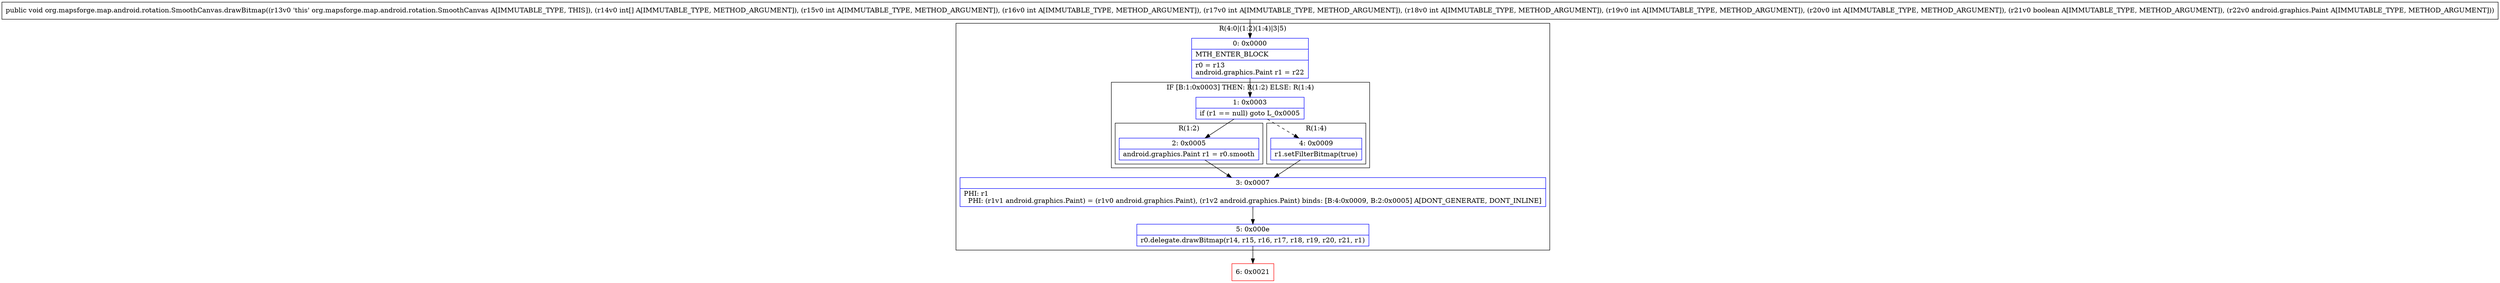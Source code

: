 digraph "CFG fororg.mapsforge.map.android.rotation.SmoothCanvas.drawBitmap([IIIIIIIZLandroid\/graphics\/Paint;)V" {
subgraph cluster_Region_932079083 {
label = "R(4:0|(1:2)(1:4)|3|5)";
node [shape=record,color=blue];
Node_0 [shape=record,label="{0\:\ 0x0000|MTH_ENTER_BLOCK\l|r0 = r13\landroid.graphics.Paint r1 = r22\l}"];
subgraph cluster_IfRegion_1704468499 {
label = "IF [B:1:0x0003] THEN: R(1:2) ELSE: R(1:4)";
node [shape=record,color=blue];
Node_1 [shape=record,label="{1\:\ 0x0003|if (r1 == null) goto L_0x0005\l}"];
subgraph cluster_Region_2034672199 {
label = "R(1:2)";
node [shape=record,color=blue];
Node_2 [shape=record,label="{2\:\ 0x0005|android.graphics.Paint r1 = r0.smooth\l}"];
}
subgraph cluster_Region_1267068730 {
label = "R(1:4)";
node [shape=record,color=blue];
Node_4 [shape=record,label="{4\:\ 0x0009|r1.setFilterBitmap(true)\l}"];
}
}
Node_3 [shape=record,label="{3\:\ 0x0007|PHI: r1 \l  PHI: (r1v1 android.graphics.Paint) = (r1v0 android.graphics.Paint), (r1v2 android.graphics.Paint) binds: [B:4:0x0009, B:2:0x0005] A[DONT_GENERATE, DONT_INLINE]\l}"];
Node_5 [shape=record,label="{5\:\ 0x000e|r0.delegate.drawBitmap(r14, r15, r16, r17, r18, r19, r20, r21, r1)\l}"];
}
Node_6 [shape=record,color=red,label="{6\:\ 0x0021}"];
MethodNode[shape=record,label="{public void org.mapsforge.map.android.rotation.SmoothCanvas.drawBitmap((r13v0 'this' org.mapsforge.map.android.rotation.SmoothCanvas A[IMMUTABLE_TYPE, THIS]), (r14v0 int[] A[IMMUTABLE_TYPE, METHOD_ARGUMENT]), (r15v0 int A[IMMUTABLE_TYPE, METHOD_ARGUMENT]), (r16v0 int A[IMMUTABLE_TYPE, METHOD_ARGUMENT]), (r17v0 int A[IMMUTABLE_TYPE, METHOD_ARGUMENT]), (r18v0 int A[IMMUTABLE_TYPE, METHOD_ARGUMENT]), (r19v0 int A[IMMUTABLE_TYPE, METHOD_ARGUMENT]), (r20v0 int A[IMMUTABLE_TYPE, METHOD_ARGUMENT]), (r21v0 boolean A[IMMUTABLE_TYPE, METHOD_ARGUMENT]), (r22v0 android.graphics.Paint A[IMMUTABLE_TYPE, METHOD_ARGUMENT])) }"];
MethodNode -> Node_0;
Node_0 -> Node_1;
Node_1 -> Node_2;
Node_1 -> Node_4[style=dashed];
Node_2 -> Node_3;
Node_4 -> Node_3;
Node_3 -> Node_5;
Node_5 -> Node_6;
}

